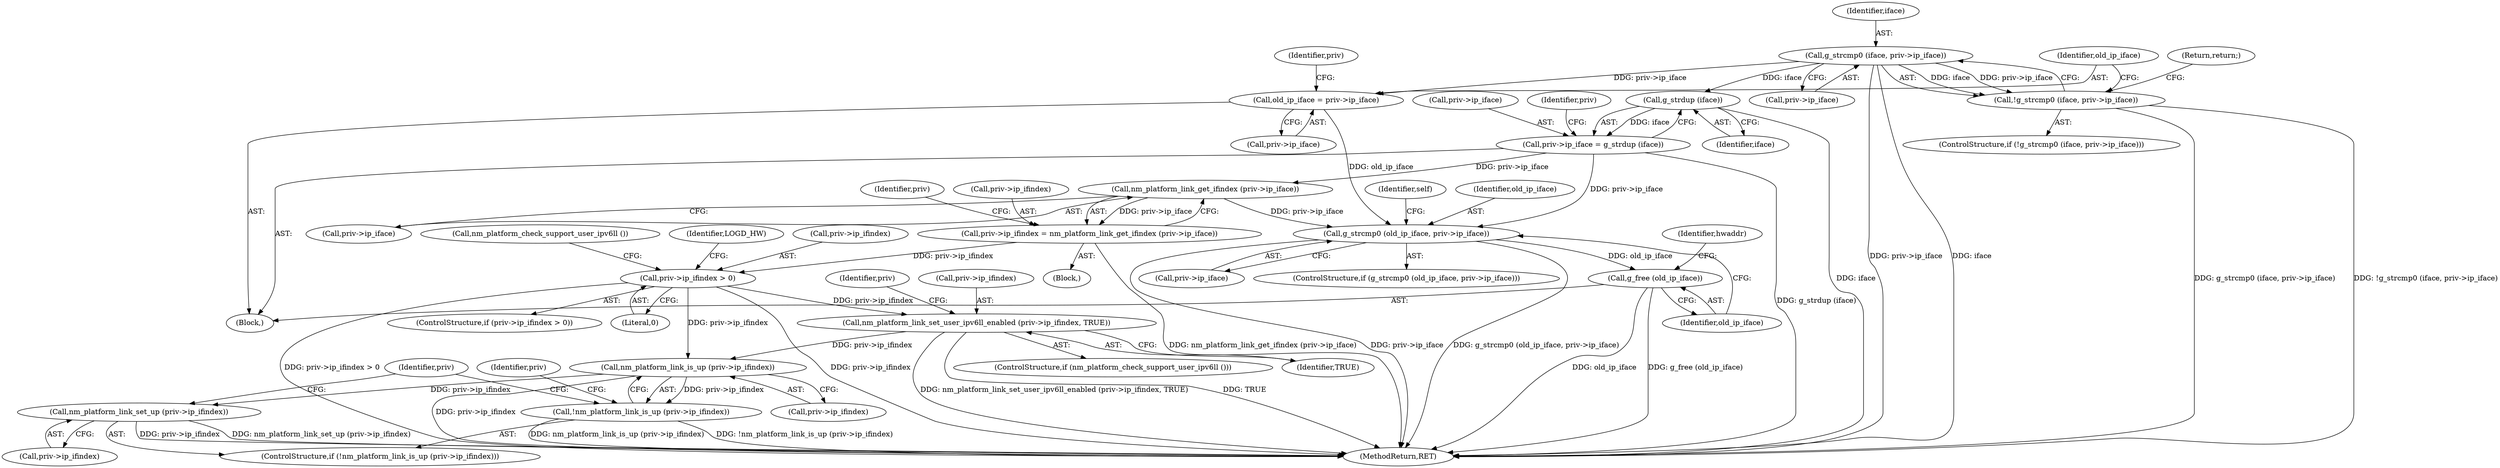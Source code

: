 digraph "0_NetworkManager_d5fc88e573fa58b93034b04d35a2454f5d28cad9@API" {
"1000432" [label="(Call,g_strcmp0 (iface, priv->ip_iface))"];
"1000431" [label="(Call,!g_strcmp0 (iface, priv->ip_iface))"];
"1000438" [label="(Call,old_ip_iface = priv->ip_iface)"];
"1000501" [label="(Call,g_strcmp0 (old_ip_iface, priv->ip_iface))"];
"1000510" [label="(Call,g_free (old_ip_iface))"];
"1000452" [label="(Call,g_strdup (iface))"];
"1000448" [label="(Call,priv->ip_iface = g_strdup (iface))"];
"1000463" [label="(Call,nm_platform_link_get_ifindex (priv->ip_iface))"];
"1000459" [label="(Call,priv->ip_ifindex = nm_platform_link_get_ifindex (priv->ip_iface))"];
"1000468" [label="(Call,priv->ip_ifindex > 0)"];
"1000476" [label="(Call,nm_platform_link_set_user_ipv6ll_enabled (priv->ip_ifindex, TRUE))"];
"1000483" [label="(Call,nm_platform_link_is_up (priv->ip_ifindex))"];
"1000482" [label="(Call,!nm_platform_link_is_up (priv->ip_ifindex))"];
"1000487" [label="(Call,nm_platform_link_set_up (priv->ip_ifindex))"];
"1000434" [label="(Call,priv->ip_iface)"];
"1000459" [label="(Call,priv->ip_ifindex = nm_platform_link_get_ifindex (priv->ip_iface))"];
"1000464" [label="(Call,priv->ip_iface)"];
"1000458" [label="(Block,)"];
"1000448" [label="(Call,priv->ip_iface = g_strdup (iface))"];
"1000438" [label="(Call,old_ip_iface = priv->ip_iface)"];
"1000467" [label="(ControlStructure,if (priv->ip_ifindex > 0))"];
"1000440" [label="(Call,priv->ip_iface)"];
"1000501" [label="(Call,g_strcmp0 (old_ip_iface, priv->ip_iface))"];
"1000516" [label="(Identifier,hwaddr)"];
"1000489" [label="(Identifier,priv)"];
"1000485" [label="(Identifier,priv)"];
"1000508" [label="(Identifier,self)"];
"1000475" [label="(Call,nm_platform_check_support_user_ipv6ll ())"];
"1000432" [label="(Call,g_strcmp0 (iface, priv->ip_iface))"];
"1000483" [label="(Call,nm_platform_link_is_up (priv->ip_ifindex))"];
"1000503" [label="(Call,priv->ip_iface)"];
"1000453" [label="(Identifier,iface)"];
"1000472" [label="(Literal,0)"];
"1000463" [label="(Call,nm_platform_link_get_ifindex (priv->ip_iface))"];
"1000477" [label="(Call,priv->ip_ifindex)"];
"1000433" [label="(Identifier,iface)"];
"1000476" [label="(Call,nm_platform_link_set_user_ipv6ll_enabled (priv->ip_ifindex, TRUE))"];
"1000510" [label="(Call,g_free (old_ip_iface))"];
"1000437" [label="(Return,return;)"];
"1000494" [label="(Identifier,LOGD_HW)"];
"1000439" [label="(Identifier,old_ip_iface)"];
"1000449" [label="(Call,priv->ip_iface)"];
"1000470" [label="(Identifier,priv)"];
"1000487" [label="(Call,nm_platform_link_set_up (priv->ip_ifindex))"];
"1000460" [label="(Call,priv->ip_ifindex)"];
"1000498" [label="(Identifier,priv)"];
"1000456" [label="(Identifier,priv)"];
"1000420" [label="(Block,)"];
"1000445" [label="(Identifier,priv)"];
"1000431" [label="(Call,!g_strcmp0 (iface, priv->ip_iface))"];
"1000500" [label="(ControlStructure,if (g_strcmp0 (old_ip_iface, priv->ip_iface)))"];
"1000480" [label="(Identifier,TRUE)"];
"1000482" [label="(Call,!nm_platform_link_is_up (priv->ip_ifindex))"];
"1000474" [label="(ControlStructure,if (nm_platform_check_support_user_ipv6ll ()))"];
"1007368" [label="(MethodReturn,RET)"];
"1000468" [label="(Call,priv->ip_ifindex > 0)"];
"1000469" [label="(Call,priv->ip_ifindex)"];
"1000511" [label="(Identifier,old_ip_iface)"];
"1000484" [label="(Call,priv->ip_ifindex)"];
"1000481" [label="(ControlStructure,if (!nm_platform_link_is_up (priv->ip_ifindex)))"];
"1000430" [label="(ControlStructure,if (!g_strcmp0 (iface, priv->ip_iface)))"];
"1000502" [label="(Identifier,old_ip_iface)"];
"1000452" [label="(Call,g_strdup (iface))"];
"1000488" [label="(Call,priv->ip_ifindex)"];
"1000432" -> "1000431"  [label="AST: "];
"1000432" -> "1000434"  [label="CFG: "];
"1000433" -> "1000432"  [label="AST: "];
"1000434" -> "1000432"  [label="AST: "];
"1000431" -> "1000432"  [label="CFG: "];
"1000432" -> "1007368"  [label="DDG: priv->ip_iface"];
"1000432" -> "1007368"  [label="DDG: iface"];
"1000432" -> "1000431"  [label="DDG: iface"];
"1000432" -> "1000431"  [label="DDG: priv->ip_iface"];
"1000432" -> "1000438"  [label="DDG: priv->ip_iface"];
"1000432" -> "1000452"  [label="DDG: iface"];
"1000431" -> "1000430"  [label="AST: "];
"1000437" -> "1000431"  [label="CFG: "];
"1000439" -> "1000431"  [label="CFG: "];
"1000431" -> "1007368"  [label="DDG: g_strcmp0 (iface, priv->ip_iface)"];
"1000431" -> "1007368"  [label="DDG: !g_strcmp0 (iface, priv->ip_iface)"];
"1000438" -> "1000420"  [label="AST: "];
"1000438" -> "1000440"  [label="CFG: "];
"1000439" -> "1000438"  [label="AST: "];
"1000440" -> "1000438"  [label="AST: "];
"1000445" -> "1000438"  [label="CFG: "];
"1000438" -> "1000501"  [label="DDG: old_ip_iface"];
"1000501" -> "1000500"  [label="AST: "];
"1000501" -> "1000503"  [label="CFG: "];
"1000502" -> "1000501"  [label="AST: "];
"1000503" -> "1000501"  [label="AST: "];
"1000508" -> "1000501"  [label="CFG: "];
"1000511" -> "1000501"  [label="CFG: "];
"1000501" -> "1007368"  [label="DDG: priv->ip_iface"];
"1000501" -> "1007368"  [label="DDG: g_strcmp0 (old_ip_iface, priv->ip_iface)"];
"1000448" -> "1000501"  [label="DDG: priv->ip_iface"];
"1000463" -> "1000501"  [label="DDG: priv->ip_iface"];
"1000501" -> "1000510"  [label="DDG: old_ip_iface"];
"1000510" -> "1000420"  [label="AST: "];
"1000510" -> "1000511"  [label="CFG: "];
"1000511" -> "1000510"  [label="AST: "];
"1000516" -> "1000510"  [label="CFG: "];
"1000510" -> "1007368"  [label="DDG: old_ip_iface"];
"1000510" -> "1007368"  [label="DDG: g_free (old_ip_iface)"];
"1000452" -> "1000448"  [label="AST: "];
"1000452" -> "1000453"  [label="CFG: "];
"1000453" -> "1000452"  [label="AST: "];
"1000448" -> "1000452"  [label="CFG: "];
"1000452" -> "1007368"  [label="DDG: iface"];
"1000452" -> "1000448"  [label="DDG: iface"];
"1000448" -> "1000420"  [label="AST: "];
"1000449" -> "1000448"  [label="AST: "];
"1000456" -> "1000448"  [label="CFG: "];
"1000448" -> "1007368"  [label="DDG: g_strdup (iface)"];
"1000448" -> "1000463"  [label="DDG: priv->ip_iface"];
"1000463" -> "1000459"  [label="AST: "];
"1000463" -> "1000464"  [label="CFG: "];
"1000464" -> "1000463"  [label="AST: "];
"1000459" -> "1000463"  [label="CFG: "];
"1000463" -> "1000459"  [label="DDG: priv->ip_iface"];
"1000459" -> "1000458"  [label="AST: "];
"1000460" -> "1000459"  [label="AST: "];
"1000470" -> "1000459"  [label="CFG: "];
"1000459" -> "1007368"  [label="DDG: nm_platform_link_get_ifindex (priv->ip_iface)"];
"1000459" -> "1000468"  [label="DDG: priv->ip_ifindex"];
"1000468" -> "1000467"  [label="AST: "];
"1000468" -> "1000472"  [label="CFG: "];
"1000469" -> "1000468"  [label="AST: "];
"1000472" -> "1000468"  [label="AST: "];
"1000475" -> "1000468"  [label="CFG: "];
"1000494" -> "1000468"  [label="CFG: "];
"1000468" -> "1007368"  [label="DDG: priv->ip_ifindex > 0"];
"1000468" -> "1007368"  [label="DDG: priv->ip_ifindex"];
"1000468" -> "1000476"  [label="DDG: priv->ip_ifindex"];
"1000468" -> "1000483"  [label="DDG: priv->ip_ifindex"];
"1000476" -> "1000474"  [label="AST: "];
"1000476" -> "1000480"  [label="CFG: "];
"1000477" -> "1000476"  [label="AST: "];
"1000480" -> "1000476"  [label="AST: "];
"1000485" -> "1000476"  [label="CFG: "];
"1000476" -> "1007368"  [label="DDG: nm_platform_link_set_user_ipv6ll_enabled (priv->ip_ifindex, TRUE)"];
"1000476" -> "1007368"  [label="DDG: TRUE"];
"1000476" -> "1000483"  [label="DDG: priv->ip_ifindex"];
"1000483" -> "1000482"  [label="AST: "];
"1000483" -> "1000484"  [label="CFG: "];
"1000484" -> "1000483"  [label="AST: "];
"1000482" -> "1000483"  [label="CFG: "];
"1000483" -> "1007368"  [label="DDG: priv->ip_ifindex"];
"1000483" -> "1000482"  [label="DDG: priv->ip_ifindex"];
"1000483" -> "1000487"  [label="DDG: priv->ip_ifindex"];
"1000482" -> "1000481"  [label="AST: "];
"1000489" -> "1000482"  [label="CFG: "];
"1000498" -> "1000482"  [label="CFG: "];
"1000482" -> "1007368"  [label="DDG: nm_platform_link_is_up (priv->ip_ifindex)"];
"1000482" -> "1007368"  [label="DDG: !nm_platform_link_is_up (priv->ip_ifindex)"];
"1000487" -> "1000481"  [label="AST: "];
"1000487" -> "1000488"  [label="CFG: "];
"1000488" -> "1000487"  [label="AST: "];
"1000498" -> "1000487"  [label="CFG: "];
"1000487" -> "1007368"  [label="DDG: priv->ip_ifindex"];
"1000487" -> "1007368"  [label="DDG: nm_platform_link_set_up (priv->ip_ifindex)"];
}
